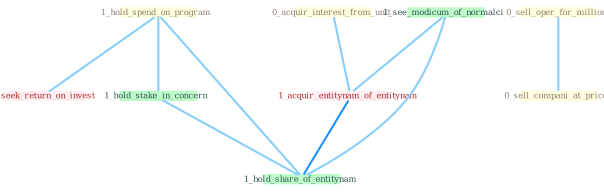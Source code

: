Graph G{ 
    node
    [shape=polygon,style=filled,width=.5,height=.06,color="#BDFCC9",fixedsize=true,fontsize=4,
    fontcolor="#2f4f4f"];
    {node
    [color="#ffffe0", fontcolor="#8b7d6b"] "0_acquir_interest_from_unit " "0_sell_oper_for_million " "1_hold_spend_on_program " "0_sell_compani_at_price "}
{node [color="#fff0f5", fontcolor="#b22222"] "0_seek_return_on_invest " "1_acquir_entitynam_of_entitynam "}
edge [color="#B0E2FF"];

	"0_acquir_interest_from_unit " -- "1_acquir_entitynam_of_entitynam " [w="1", color="#87cefa" ];
	"0_sell_oper_for_million " -- "0_sell_compani_at_price " [w="1", color="#87cefa" ];
	"1_hold_spend_on_program " -- "1_hold_stake_in_concern " [w="1", color="#87cefa" ];
	"1_hold_spend_on_program " -- "0_seek_return_on_invest " [w="1", color="#87cefa" ];
	"1_hold_spend_on_program " -- "1_hold_share_of_entitynam " [w="1", color="#87cefa" ];
	"1_hold_stake_in_concern " -- "1_hold_share_of_entitynam " [w="1", color="#87cefa" ];
	"1_see_modicum_of_normalci " -- "1_acquir_entitynam_of_entitynam " [w="1", color="#87cefa" ];
	"1_see_modicum_of_normalci " -- "1_hold_share_of_entitynam " [w="1", color="#87cefa" ];
	"1_acquir_entitynam_of_entitynam " -- "1_hold_share_of_entitynam " [w="2", color="#1e90ff" , len=0.8];
}